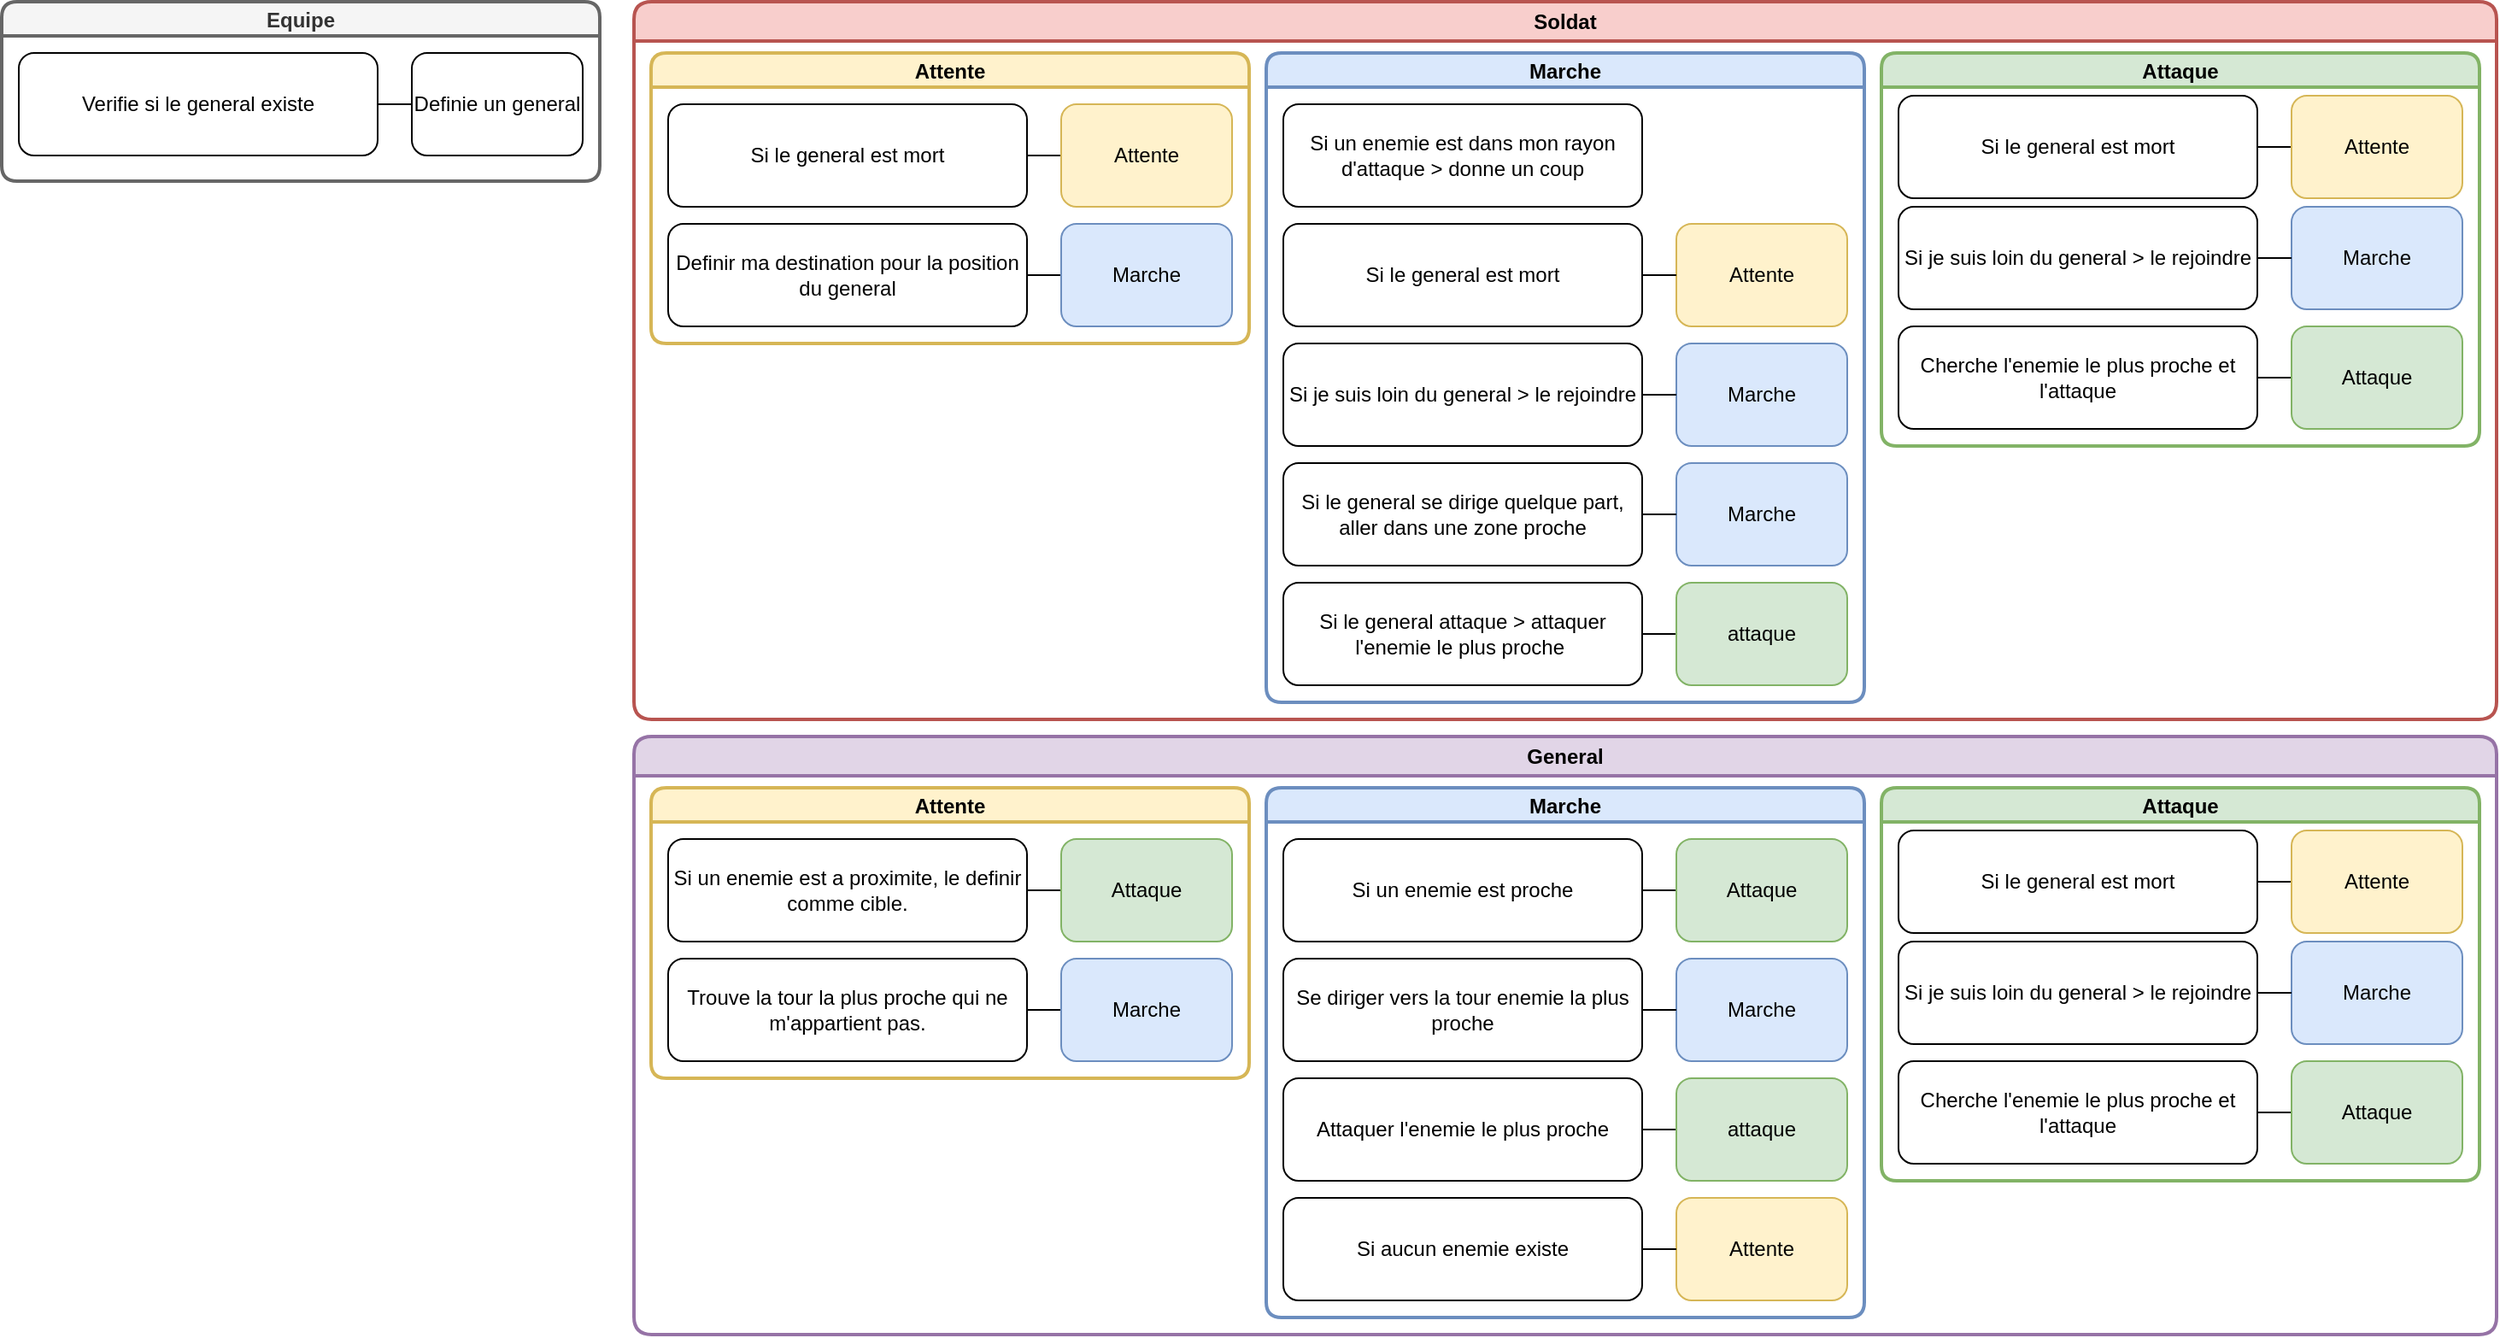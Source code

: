 <mxfile version="26.0.16">
  <diagram name="Page-1" id="b5b7bab2-c9e2-2cf4-8b2a-24fd1a2a6d21">
    <mxGraphModel dx="2511" dy="1042" grid="1" gridSize="10" guides="1" tooltips="1" connect="1" arrows="1" fold="1" page="1" pageScale="1" pageWidth="3300" pageHeight="4681" background="none" math="0" shadow="0">
      <root>
        <mxCell id="0" />
        <mxCell id="1" parent="0" />
        <mxCell id="DFWAhEHn6ZQlZUm82mZ5-56" value="Soldat" style="swimlane;whiteSpace=wrap;html=1;fillColor=#f8cecc;strokeColor=#b85450;rounded=1;fillStyle=solid;strokeWidth=2;" parent="1" vertex="1">
          <mxGeometry x="650" y="260" width="1090" height="420" as="geometry" />
        </mxCell>
        <mxCell id="DFWAhEHn6ZQlZUm82mZ5-9" value="Attente" style="swimlane;startSize=20;horizontal=1;containerType=tree;newEdgeStyle={&quot;edgeStyle&quot;:&quot;elbowEdgeStyle&quot;,&quot;startArrow&quot;:&quot;none&quot;,&quot;endArrow&quot;:&quot;none&quot;};rounded=1;labelBackgroundColor=none;fillColor=#fff2cc;strokeColor=#d6b656;swimlaneFillColor=none;strokeWidth=2;" parent="DFWAhEHn6ZQlZUm82mZ5-56" vertex="1">
          <mxGeometry x="10" y="30" width="350" height="170" as="geometry">
            <mxRectangle x="10" y="30" width="80" height="30" as="alternateBounds" />
          </mxGeometry>
        </mxCell>
        <UserObject label="Definir ma destination pour la position du general" treeRoot="1" id="DFWAhEHn6ZQlZUm82mZ5-20">
          <mxCell style="whiteSpace=wrap;html=1;align=center;treeFolding=1;treeMoving=1;newEdgeStyle={&quot;edgeStyle&quot;:&quot;elbowEdgeStyle&quot;,&quot;startArrow&quot;:&quot;none&quot;,&quot;endArrow&quot;:&quot;none&quot;};rounded=1;glass=0;" parent="DFWAhEHn6ZQlZUm82mZ5-9" vertex="1">
            <mxGeometry x="10" y="100" width="210" height="60" as="geometry" />
          </mxCell>
        </UserObject>
        <mxCell id="DFWAhEHn6ZQlZUm82mZ5-19" style="edgeStyle=elbowEdgeStyle;rounded=0;orthogonalLoop=1;jettySize=auto;html=1;startArrow=none;endArrow=none;" parent="DFWAhEHn6ZQlZUm82mZ5-9" source="DFWAhEHn6ZQlZUm82mZ5-20" target="DFWAhEHn6ZQlZUm82mZ5-21" edge="1">
          <mxGeometry relative="1" as="geometry" />
        </mxCell>
        <mxCell id="DFWAhEHn6ZQlZUm82mZ5-21" value="Marche" style="whiteSpace=wrap;html=1;align=center;verticalAlign=middle;treeFolding=1;treeMoving=1;newEdgeStyle={&quot;edgeStyle&quot;:&quot;elbowEdgeStyle&quot;,&quot;startArrow&quot;:&quot;none&quot;,&quot;endArrow&quot;:&quot;none&quot;};shadow=0;rounded=1;fillColor=#dae8fc;strokeColor=#6c8ebf;" parent="DFWAhEHn6ZQlZUm82mZ5-9" vertex="1">
          <mxGeometry x="240" y="100" width="100" height="60" as="geometry" />
        </mxCell>
        <UserObject label="Si le general est mort" treeRoot="1" id="DFWAhEHn6ZQlZUm82mZ5-99">
          <mxCell style="whiteSpace=wrap;html=1;align=center;treeFolding=1;treeMoving=1;newEdgeStyle={&quot;edgeStyle&quot;:&quot;elbowEdgeStyle&quot;,&quot;startArrow&quot;:&quot;none&quot;,&quot;endArrow&quot;:&quot;none&quot;};rounded=1;glass=0;" parent="DFWAhEHn6ZQlZUm82mZ5-9" vertex="1">
            <mxGeometry x="10" y="30" width="210" height="60" as="geometry" />
          </mxCell>
        </UserObject>
        <mxCell id="DFWAhEHn6ZQlZUm82mZ5-100" style="edgeStyle=elbowEdgeStyle;rounded=0;orthogonalLoop=1;jettySize=auto;html=1;startArrow=none;endArrow=none;" parent="DFWAhEHn6ZQlZUm82mZ5-9" source="DFWAhEHn6ZQlZUm82mZ5-99" target="DFWAhEHn6ZQlZUm82mZ5-101" edge="1">
          <mxGeometry relative="1" as="geometry" />
        </mxCell>
        <mxCell id="DFWAhEHn6ZQlZUm82mZ5-101" value="Attente" style="whiteSpace=wrap;html=1;align=center;verticalAlign=middle;treeFolding=1;treeMoving=1;newEdgeStyle={&quot;edgeStyle&quot;:&quot;elbowEdgeStyle&quot;,&quot;startArrow&quot;:&quot;none&quot;,&quot;endArrow&quot;:&quot;none&quot;};shadow=0;rounded=1;fillColor=#fff2cc;strokeColor=#d6b656;" parent="DFWAhEHn6ZQlZUm82mZ5-9" vertex="1">
          <mxGeometry x="240" y="30" width="100" height="60" as="geometry" />
        </mxCell>
        <mxCell id="DFWAhEHn6ZQlZUm82mZ5-66" value="Marche" style="swimlane;startSize=20;horizontal=1;containerType=tree;newEdgeStyle={&quot;edgeStyle&quot;:&quot;elbowEdgeStyle&quot;,&quot;startArrow&quot;:&quot;none&quot;,&quot;endArrow&quot;:&quot;none&quot;};rounded=1;labelBackgroundColor=none;fillColor=#dae8fc;strokeColor=#6c8ebf;swimlaneFillColor=none;strokeWidth=2;" parent="DFWAhEHn6ZQlZUm82mZ5-56" vertex="1">
          <mxGeometry x="370" y="30" width="350" height="380" as="geometry">
            <mxRectangle x="10" y="30" width="80" height="30" as="alternateBounds" />
          </mxGeometry>
        </mxCell>
        <UserObject label="Si un enemie est dans mon rayon d&#39;attaque &amp;gt; donne un coup" treeRoot="1" id="DFWAhEHn6ZQlZUm82mZ5-71">
          <mxCell style="whiteSpace=wrap;html=1;align=center;treeFolding=1;treeMoving=1;newEdgeStyle={&quot;edgeStyle&quot;:&quot;elbowEdgeStyle&quot;,&quot;startArrow&quot;:&quot;none&quot;,&quot;endArrow&quot;:&quot;none&quot;};rounded=1;glass=0;" parent="DFWAhEHn6ZQlZUm82mZ5-66" vertex="1">
            <mxGeometry x="10" y="30" width="210" height="60" as="geometry" />
          </mxCell>
        </UserObject>
        <mxCell id="DFWAhEHn6ZQlZUm82mZ5-65" value="Marche" style="whiteSpace=wrap;html=1;align=center;verticalAlign=middle;treeFolding=1;treeMoving=1;newEdgeStyle={&quot;edgeStyle&quot;:&quot;elbowEdgeStyle&quot;,&quot;startArrow&quot;:&quot;none&quot;,&quot;endArrow&quot;:&quot;none&quot;};shadow=0;rounded=1;fillColor=#dae8fc;strokeColor=#6c8ebf;" parent="DFWAhEHn6ZQlZUm82mZ5-66" vertex="1">
          <mxGeometry x="240" y="170" width="100" height="60" as="geometry" />
        </mxCell>
        <mxCell id="DFWAhEHn6ZQlZUm82mZ5-63" style="edgeStyle=elbowEdgeStyle;rounded=0;orthogonalLoop=1;jettySize=auto;html=1;startArrow=none;endArrow=none;" parent="DFWAhEHn6ZQlZUm82mZ5-66" source="DFWAhEHn6ZQlZUm82mZ5-64" target="DFWAhEHn6ZQlZUm82mZ5-65" edge="1">
          <mxGeometry relative="1" as="geometry" />
        </mxCell>
        <UserObject label="Si je suis loin du general &amp;gt; le rejoindre" treeRoot="1" id="DFWAhEHn6ZQlZUm82mZ5-64">
          <mxCell style="whiteSpace=wrap;html=1;align=center;treeFolding=1;treeMoving=1;newEdgeStyle={&quot;edgeStyle&quot;:&quot;elbowEdgeStyle&quot;,&quot;startArrow&quot;:&quot;none&quot;,&quot;endArrow&quot;:&quot;none&quot;};rounded=1;glass=0;" parent="DFWAhEHn6ZQlZUm82mZ5-66" vertex="1">
            <mxGeometry x="10" y="170" width="210" height="60" as="geometry" />
          </mxCell>
        </UserObject>
        <UserObject label="Si le general attaque &amp;gt; attaquer l&#39;enemie le plus proche&amp;nbsp;" treeRoot="1" id="DFWAhEHn6ZQlZUm82mZ5-68">
          <mxCell style="whiteSpace=wrap;html=1;align=center;treeFolding=1;treeMoving=1;newEdgeStyle={&quot;edgeStyle&quot;:&quot;elbowEdgeStyle&quot;,&quot;startArrow&quot;:&quot;none&quot;,&quot;endArrow&quot;:&quot;none&quot;};rounded=1;glass=0;" parent="DFWAhEHn6ZQlZUm82mZ5-66" vertex="1">
            <mxGeometry x="10" y="310" width="210" height="60" as="geometry" />
          </mxCell>
        </UserObject>
        <mxCell id="DFWAhEHn6ZQlZUm82mZ5-67" style="edgeStyle=elbowEdgeStyle;rounded=0;orthogonalLoop=1;jettySize=auto;html=1;startArrow=none;endArrow=none;" parent="DFWAhEHn6ZQlZUm82mZ5-66" source="DFWAhEHn6ZQlZUm82mZ5-68" target="DFWAhEHn6ZQlZUm82mZ5-69" edge="1">
          <mxGeometry relative="1" as="geometry" />
        </mxCell>
        <mxCell id="DFWAhEHn6ZQlZUm82mZ5-69" value="attaque" style="whiteSpace=wrap;html=1;align=center;verticalAlign=middle;treeFolding=1;treeMoving=1;newEdgeStyle={&quot;edgeStyle&quot;:&quot;elbowEdgeStyle&quot;,&quot;startArrow&quot;:&quot;none&quot;,&quot;endArrow&quot;:&quot;none&quot;};shadow=0;rounded=1;fillColor=#d5e8d4;strokeColor=#82b366;" parent="DFWAhEHn6ZQlZUm82mZ5-66" vertex="1">
          <mxGeometry x="240" y="310" width="100" height="60" as="geometry" />
        </mxCell>
        <UserObject label="Si le general se dirige quelque part, aller dans une zone proche" treeRoot="1" id="DFWAhEHn6ZQlZUm82mZ5-73">
          <mxCell style="whiteSpace=wrap;html=1;align=center;treeFolding=1;treeMoving=1;newEdgeStyle={&quot;edgeStyle&quot;:&quot;elbowEdgeStyle&quot;,&quot;startArrow&quot;:&quot;none&quot;,&quot;endArrow&quot;:&quot;none&quot;};rounded=1;glass=0;" parent="DFWAhEHn6ZQlZUm82mZ5-66" vertex="1">
            <mxGeometry x="10" y="240" width="210" height="60" as="geometry" />
          </mxCell>
        </UserObject>
        <mxCell id="DFWAhEHn6ZQlZUm82mZ5-75" value="Marche" style="whiteSpace=wrap;html=1;align=center;verticalAlign=middle;treeFolding=1;treeMoving=1;newEdgeStyle={&quot;edgeStyle&quot;:&quot;elbowEdgeStyle&quot;,&quot;startArrow&quot;:&quot;none&quot;,&quot;endArrow&quot;:&quot;none&quot;};shadow=0;rounded=1;fillColor=#dae8fc;strokeColor=#6c8ebf;" parent="DFWAhEHn6ZQlZUm82mZ5-66" vertex="1">
          <mxGeometry x="240" y="240" width="100" height="60" as="geometry" />
        </mxCell>
        <mxCell id="DFWAhEHn6ZQlZUm82mZ5-74" style="edgeStyle=elbowEdgeStyle;rounded=0;orthogonalLoop=1;jettySize=auto;html=1;startArrow=none;endArrow=none;" parent="DFWAhEHn6ZQlZUm82mZ5-66" source="DFWAhEHn6ZQlZUm82mZ5-73" target="DFWAhEHn6ZQlZUm82mZ5-75" edge="1">
          <mxGeometry relative="1" as="geometry" />
        </mxCell>
        <mxCell id="DFWAhEHn6ZQlZUm82mZ5-91" value="Attente" style="whiteSpace=wrap;html=1;align=center;verticalAlign=middle;treeFolding=1;treeMoving=1;newEdgeStyle={&quot;edgeStyle&quot;:&quot;elbowEdgeStyle&quot;,&quot;startArrow&quot;:&quot;none&quot;,&quot;endArrow&quot;:&quot;none&quot;};shadow=0;rounded=1;fillColor=#fff2cc;strokeColor=#d6b656;" parent="DFWAhEHn6ZQlZUm82mZ5-66" vertex="1">
          <mxGeometry x="240" y="100" width="100" height="60" as="geometry" />
        </mxCell>
        <mxCell id="DFWAhEHn6ZQlZUm82mZ5-92" style="edgeStyle=elbowEdgeStyle;rounded=0;orthogonalLoop=1;jettySize=auto;html=1;startArrow=none;endArrow=none;" parent="DFWAhEHn6ZQlZUm82mZ5-66" source="DFWAhEHn6ZQlZUm82mZ5-93" target="DFWAhEHn6ZQlZUm82mZ5-91" edge="1">
          <mxGeometry relative="1" as="geometry" />
        </mxCell>
        <UserObject label="Si le general est mort" treeRoot="1" id="DFWAhEHn6ZQlZUm82mZ5-93">
          <mxCell style="whiteSpace=wrap;html=1;align=center;treeFolding=1;treeMoving=1;newEdgeStyle={&quot;edgeStyle&quot;:&quot;elbowEdgeStyle&quot;,&quot;startArrow&quot;:&quot;none&quot;,&quot;endArrow&quot;:&quot;none&quot;};rounded=1;glass=0;" parent="DFWAhEHn6ZQlZUm82mZ5-66" vertex="1">
            <mxGeometry x="10" y="100" width="210" height="60" as="geometry" />
          </mxCell>
        </UserObject>
        <mxCell id="DFWAhEHn6ZQlZUm82mZ5-87" value="Attaque" style="swimlane;startSize=20;horizontal=1;containerType=tree;newEdgeStyle={&quot;edgeStyle&quot;:&quot;elbowEdgeStyle&quot;,&quot;startArrow&quot;:&quot;none&quot;,&quot;endArrow&quot;:&quot;none&quot;};rounded=1;labelBackgroundColor=none;fillColor=#d5e8d4;strokeColor=#82b366;swimlaneFillColor=none;strokeWidth=2;" parent="DFWAhEHn6ZQlZUm82mZ5-56" vertex="1">
          <mxGeometry x="730" y="30" width="350" height="230" as="geometry">
            <mxRectangle x="10" y="30" width="80" height="30" as="alternateBounds" />
          </mxGeometry>
        </mxCell>
        <UserObject label="Cherche l&#39;enemie le plus proche et l&#39;attaque" treeRoot="1" id="DFWAhEHn6ZQlZUm82mZ5-88">
          <mxCell style="whiteSpace=wrap;html=1;align=center;treeFolding=1;treeMoving=1;newEdgeStyle={&quot;edgeStyle&quot;:&quot;elbowEdgeStyle&quot;,&quot;startArrow&quot;:&quot;none&quot;,&quot;endArrow&quot;:&quot;none&quot;};rounded=1;glass=0;" parent="DFWAhEHn6ZQlZUm82mZ5-87" vertex="1">
            <mxGeometry x="10" y="160" width="210" height="60" as="geometry" />
          </mxCell>
        </UserObject>
        <mxCell id="DFWAhEHn6ZQlZUm82mZ5-89" style="edgeStyle=elbowEdgeStyle;rounded=0;orthogonalLoop=1;jettySize=auto;html=1;startArrow=none;endArrow=none;" parent="DFWAhEHn6ZQlZUm82mZ5-87" source="DFWAhEHn6ZQlZUm82mZ5-88" target="DFWAhEHn6ZQlZUm82mZ5-90" edge="1">
          <mxGeometry relative="1" as="geometry" />
        </mxCell>
        <mxCell id="DFWAhEHn6ZQlZUm82mZ5-90" value="Attaque" style="whiteSpace=wrap;html=1;align=center;verticalAlign=middle;treeFolding=1;treeMoving=1;newEdgeStyle={&quot;edgeStyle&quot;:&quot;elbowEdgeStyle&quot;,&quot;startArrow&quot;:&quot;none&quot;,&quot;endArrow&quot;:&quot;none&quot;};shadow=0;rounded=1;fillColor=#d5e8d4;strokeColor=#82b366;" parent="DFWAhEHn6ZQlZUm82mZ5-87" vertex="1">
          <mxGeometry x="240" y="160" width="100" height="60" as="geometry" />
        </mxCell>
        <UserObject label="Si le general est mort" treeRoot="1" id="DFWAhEHn6ZQlZUm82mZ5-96">
          <mxCell style="whiteSpace=wrap;html=1;align=center;treeFolding=1;treeMoving=1;newEdgeStyle={&quot;edgeStyle&quot;:&quot;elbowEdgeStyle&quot;,&quot;startArrow&quot;:&quot;none&quot;,&quot;endArrow&quot;:&quot;none&quot;};rounded=1;glass=0;" parent="DFWAhEHn6ZQlZUm82mZ5-87" vertex="1">
            <mxGeometry x="10" y="25" width="210" height="60" as="geometry" />
          </mxCell>
        </UserObject>
        <mxCell id="DFWAhEHn6ZQlZUm82mZ5-97" style="edgeStyle=elbowEdgeStyle;rounded=0;orthogonalLoop=1;jettySize=auto;html=1;startArrow=none;endArrow=none;" parent="DFWAhEHn6ZQlZUm82mZ5-87" source="DFWAhEHn6ZQlZUm82mZ5-96" target="DFWAhEHn6ZQlZUm82mZ5-98" edge="1">
          <mxGeometry relative="1" as="geometry" />
        </mxCell>
        <mxCell id="DFWAhEHn6ZQlZUm82mZ5-98" value="Attente" style="whiteSpace=wrap;html=1;align=center;verticalAlign=middle;treeFolding=1;treeMoving=1;newEdgeStyle={&quot;edgeStyle&quot;:&quot;elbowEdgeStyle&quot;,&quot;startArrow&quot;:&quot;none&quot;,&quot;endArrow&quot;:&quot;none&quot;};shadow=0;rounded=1;fillColor=#fff2cc;strokeColor=#d6b656;" parent="DFWAhEHn6ZQlZUm82mZ5-87" vertex="1">
          <mxGeometry x="240" y="25" width="100" height="60" as="geometry" />
        </mxCell>
        <mxCell id="DFWAhEHn6ZQlZUm82mZ5-102" value="Marche" style="whiteSpace=wrap;html=1;align=center;verticalAlign=middle;treeFolding=1;treeMoving=1;newEdgeStyle={&quot;edgeStyle&quot;:&quot;elbowEdgeStyle&quot;,&quot;startArrow&quot;:&quot;none&quot;,&quot;endArrow&quot;:&quot;none&quot;};shadow=0;rounded=1;fillColor=#dae8fc;strokeColor=#6c8ebf;" parent="DFWAhEHn6ZQlZUm82mZ5-87" vertex="1">
          <mxGeometry x="240" y="90" width="100" height="60" as="geometry" />
        </mxCell>
        <mxCell id="DFWAhEHn6ZQlZUm82mZ5-103" style="edgeStyle=elbowEdgeStyle;rounded=0;orthogonalLoop=1;jettySize=auto;html=1;startArrow=none;endArrow=none;" parent="DFWAhEHn6ZQlZUm82mZ5-87" source="DFWAhEHn6ZQlZUm82mZ5-104" target="DFWAhEHn6ZQlZUm82mZ5-102" edge="1">
          <mxGeometry relative="1" as="geometry" />
        </mxCell>
        <UserObject label="Si je suis loin du general &amp;gt; le rejoindre" treeRoot="1" id="DFWAhEHn6ZQlZUm82mZ5-104">
          <mxCell style="whiteSpace=wrap;html=1;align=center;treeFolding=1;treeMoving=1;newEdgeStyle={&quot;edgeStyle&quot;:&quot;elbowEdgeStyle&quot;,&quot;startArrow&quot;:&quot;none&quot;,&quot;endArrow&quot;:&quot;none&quot;};rounded=1;glass=0;" parent="DFWAhEHn6ZQlZUm82mZ5-87" vertex="1">
            <mxGeometry x="10" y="90" width="210" height="60" as="geometry" />
          </mxCell>
        </UserObject>
        <mxCell id="DFWAhEHn6ZQlZUm82mZ5-106" value="General" style="swimlane;whiteSpace=wrap;html=1;fillColor=#e1d5e7;strokeColor=#9673a6;rounded=1;fillStyle=solid;strokeWidth=2;" parent="1" vertex="1">
          <mxGeometry x="650" y="690" width="1090" height="350" as="geometry" />
        </mxCell>
        <mxCell id="DFWAhEHn6ZQlZUm82mZ5-114" value="Marche" style="swimlane;startSize=20;horizontal=1;containerType=tree;newEdgeStyle={&quot;edgeStyle&quot;:&quot;elbowEdgeStyle&quot;,&quot;startArrow&quot;:&quot;none&quot;,&quot;endArrow&quot;:&quot;none&quot;};rounded=1;labelBackgroundColor=none;fillColor=#dae8fc;strokeColor=#6c8ebf;swimlaneFillColor=none;strokeWidth=2;" parent="DFWAhEHn6ZQlZUm82mZ5-106" vertex="1">
          <mxGeometry x="370" y="30" width="350" height="310" as="geometry">
            <mxRectangle x="10" y="30" width="80" height="30" as="alternateBounds" />
          </mxGeometry>
        </mxCell>
        <mxCell id="DFWAhEHn6ZQlZUm82mZ5-149" style="edgeStyle=elbowEdgeStyle;rounded=0;orthogonalLoop=1;jettySize=auto;html=1;startArrow=none;endArrow=none;entryX=0;entryY=0.5;entryDx=0;entryDy=0;" parent="DFWAhEHn6ZQlZUm82mZ5-114" source="DFWAhEHn6ZQlZUm82mZ5-115" target="DFWAhEHn6ZQlZUm82mZ5-148" edge="1">
          <mxGeometry relative="1" as="geometry" />
        </mxCell>
        <UserObject label="Si un enemie est proche" treeRoot="1" id="DFWAhEHn6ZQlZUm82mZ5-115">
          <mxCell style="whiteSpace=wrap;html=1;align=center;treeFolding=1;treeMoving=1;newEdgeStyle={&quot;edgeStyle&quot;:&quot;elbowEdgeStyle&quot;,&quot;startArrow&quot;:&quot;none&quot;,&quot;endArrow&quot;:&quot;none&quot;};rounded=1;glass=0;" parent="DFWAhEHn6ZQlZUm82mZ5-114" vertex="1">
            <mxGeometry x="10" y="30" width="210" height="60" as="geometry" />
          </mxCell>
        </UserObject>
        <UserObject label="Attaquer l&#39;enemie le plus proche" treeRoot="1" id="DFWAhEHn6ZQlZUm82mZ5-119">
          <mxCell style="whiteSpace=wrap;html=1;align=center;treeFolding=1;treeMoving=1;newEdgeStyle={&quot;edgeStyle&quot;:&quot;elbowEdgeStyle&quot;,&quot;startArrow&quot;:&quot;none&quot;,&quot;endArrow&quot;:&quot;none&quot;};rounded=1;glass=0;" parent="DFWAhEHn6ZQlZUm82mZ5-114" vertex="1">
            <mxGeometry x="10" y="170" width="210" height="60" as="geometry" />
          </mxCell>
        </UserObject>
        <mxCell id="DFWAhEHn6ZQlZUm82mZ5-120" style="edgeStyle=elbowEdgeStyle;rounded=0;orthogonalLoop=1;jettySize=auto;html=1;startArrow=none;endArrow=none;" parent="DFWAhEHn6ZQlZUm82mZ5-114" source="DFWAhEHn6ZQlZUm82mZ5-119" target="DFWAhEHn6ZQlZUm82mZ5-121" edge="1">
          <mxGeometry relative="1" as="geometry" />
        </mxCell>
        <mxCell id="DFWAhEHn6ZQlZUm82mZ5-121" value="attaque" style="whiteSpace=wrap;html=1;align=center;verticalAlign=middle;treeFolding=1;treeMoving=1;newEdgeStyle={&quot;edgeStyle&quot;:&quot;elbowEdgeStyle&quot;,&quot;startArrow&quot;:&quot;none&quot;,&quot;endArrow&quot;:&quot;none&quot;};shadow=0;rounded=1;fillColor=#d5e8d4;strokeColor=#82b366;" parent="DFWAhEHn6ZQlZUm82mZ5-114" vertex="1">
          <mxGeometry x="240" y="170" width="100" height="60" as="geometry" />
        </mxCell>
        <UserObject label="Se diriger vers la tour enemie la plus proche" treeRoot="1" id="DFWAhEHn6ZQlZUm82mZ5-122">
          <mxCell style="whiteSpace=wrap;html=1;align=center;treeFolding=1;treeMoving=1;newEdgeStyle={&quot;edgeStyle&quot;:&quot;elbowEdgeStyle&quot;,&quot;startArrow&quot;:&quot;none&quot;,&quot;endArrow&quot;:&quot;none&quot;};rounded=1;glass=0;" parent="DFWAhEHn6ZQlZUm82mZ5-114" vertex="1">
            <mxGeometry x="10" y="100" width="210" height="60" as="geometry" />
          </mxCell>
        </UserObject>
        <mxCell id="DFWAhEHn6ZQlZUm82mZ5-123" value="Marche" style="whiteSpace=wrap;html=1;align=center;verticalAlign=middle;treeFolding=1;treeMoving=1;newEdgeStyle={&quot;edgeStyle&quot;:&quot;elbowEdgeStyle&quot;,&quot;startArrow&quot;:&quot;none&quot;,&quot;endArrow&quot;:&quot;none&quot;};shadow=0;rounded=1;fillColor=#dae8fc;strokeColor=#6c8ebf;" parent="DFWAhEHn6ZQlZUm82mZ5-114" vertex="1">
          <mxGeometry x="240" y="100" width="100" height="60" as="geometry" />
        </mxCell>
        <mxCell id="DFWAhEHn6ZQlZUm82mZ5-124" style="edgeStyle=elbowEdgeStyle;rounded=0;orthogonalLoop=1;jettySize=auto;html=1;startArrow=none;endArrow=none;" parent="DFWAhEHn6ZQlZUm82mZ5-114" source="DFWAhEHn6ZQlZUm82mZ5-122" target="DFWAhEHn6ZQlZUm82mZ5-123" edge="1">
          <mxGeometry relative="1" as="geometry" />
        </mxCell>
        <mxCell id="DFWAhEHn6ZQlZUm82mZ5-148" value="Attaque" style="whiteSpace=wrap;html=1;align=center;verticalAlign=middle;treeFolding=1;treeMoving=1;newEdgeStyle={&quot;edgeStyle&quot;:&quot;elbowEdgeStyle&quot;,&quot;startArrow&quot;:&quot;none&quot;,&quot;endArrow&quot;:&quot;none&quot;};shadow=0;rounded=1;fillColor=#d5e8d4;strokeColor=#82b366;" parent="DFWAhEHn6ZQlZUm82mZ5-114" vertex="1">
          <mxGeometry x="240" y="30" width="100" height="60" as="geometry" />
        </mxCell>
        <UserObject label="Si aucun enemie existe" treeRoot="1" id="DFWAhEHn6ZQlZUm82mZ5-151">
          <mxCell style="whiteSpace=wrap;html=1;align=center;treeFolding=1;treeMoving=1;newEdgeStyle={&quot;edgeStyle&quot;:&quot;elbowEdgeStyle&quot;,&quot;startArrow&quot;:&quot;none&quot;,&quot;endArrow&quot;:&quot;none&quot;};rounded=1;glass=0;" parent="DFWAhEHn6ZQlZUm82mZ5-114" vertex="1">
            <mxGeometry x="10" y="240" width="210" height="60" as="geometry" />
          </mxCell>
        </UserObject>
        <mxCell id="DFWAhEHn6ZQlZUm82mZ5-153" value="Attente" style="whiteSpace=wrap;html=1;align=center;verticalAlign=middle;treeFolding=1;treeMoving=1;newEdgeStyle={&quot;edgeStyle&quot;:&quot;elbowEdgeStyle&quot;,&quot;startArrow&quot;:&quot;none&quot;,&quot;endArrow&quot;:&quot;none&quot;};shadow=0;rounded=1;fillColor=#fff2cc;strokeColor=#d6b656;" parent="DFWAhEHn6ZQlZUm82mZ5-114" vertex="1">
          <mxGeometry x="240" y="240" width="100" height="60" as="geometry" />
        </mxCell>
        <mxCell id="DFWAhEHn6ZQlZUm82mZ5-155" value="" style="edgeStyle=elbowEdgeStyle;rounded=0;orthogonalLoop=1;jettySize=auto;html=1;startArrow=none;endArrow=none;" parent="DFWAhEHn6ZQlZUm82mZ5-114" source="DFWAhEHn6ZQlZUm82mZ5-151" target="DFWAhEHn6ZQlZUm82mZ5-153" edge="1">
          <mxGeometry relative="1" as="geometry">
            <mxPoint x="220" y="270" as="sourcePoint" />
            <mxPoint x="430" y="340" as="targetPoint" />
          </mxGeometry>
        </mxCell>
        <mxCell id="DFWAhEHn6ZQlZUm82mZ5-128" value="Attaque" style="swimlane;startSize=20;horizontal=1;containerType=tree;newEdgeStyle={&quot;edgeStyle&quot;:&quot;elbowEdgeStyle&quot;,&quot;startArrow&quot;:&quot;none&quot;,&quot;endArrow&quot;:&quot;none&quot;};rounded=1;labelBackgroundColor=none;fillColor=#d5e8d4;strokeColor=#82b366;swimlaneFillColor=none;strokeWidth=2;" parent="DFWAhEHn6ZQlZUm82mZ5-106" vertex="1">
          <mxGeometry x="730" y="30" width="350" height="230" as="geometry">
            <mxRectangle x="10" y="30" width="80" height="30" as="alternateBounds" />
          </mxGeometry>
        </mxCell>
        <UserObject label="Cherche l&#39;enemie le plus proche et l&#39;attaque" treeRoot="1" id="DFWAhEHn6ZQlZUm82mZ5-129">
          <mxCell style="whiteSpace=wrap;html=1;align=center;treeFolding=1;treeMoving=1;newEdgeStyle={&quot;edgeStyle&quot;:&quot;elbowEdgeStyle&quot;,&quot;startArrow&quot;:&quot;none&quot;,&quot;endArrow&quot;:&quot;none&quot;};rounded=1;glass=0;" parent="DFWAhEHn6ZQlZUm82mZ5-128" vertex="1">
            <mxGeometry x="10" y="160" width="210" height="60" as="geometry" />
          </mxCell>
        </UserObject>
        <mxCell id="DFWAhEHn6ZQlZUm82mZ5-130" style="edgeStyle=elbowEdgeStyle;rounded=0;orthogonalLoop=1;jettySize=auto;html=1;startArrow=none;endArrow=none;" parent="DFWAhEHn6ZQlZUm82mZ5-128" source="DFWAhEHn6ZQlZUm82mZ5-129" target="DFWAhEHn6ZQlZUm82mZ5-131" edge="1">
          <mxGeometry relative="1" as="geometry" />
        </mxCell>
        <mxCell id="DFWAhEHn6ZQlZUm82mZ5-131" value="Attaque" style="whiteSpace=wrap;html=1;align=center;verticalAlign=middle;treeFolding=1;treeMoving=1;newEdgeStyle={&quot;edgeStyle&quot;:&quot;elbowEdgeStyle&quot;,&quot;startArrow&quot;:&quot;none&quot;,&quot;endArrow&quot;:&quot;none&quot;};shadow=0;rounded=1;fillColor=#d5e8d4;strokeColor=#82b366;" parent="DFWAhEHn6ZQlZUm82mZ5-128" vertex="1">
          <mxGeometry x="240" y="160" width="100" height="60" as="geometry" />
        </mxCell>
        <UserObject label="Si le general est mort" treeRoot="1" id="DFWAhEHn6ZQlZUm82mZ5-132">
          <mxCell style="whiteSpace=wrap;html=1;align=center;treeFolding=1;treeMoving=1;newEdgeStyle={&quot;edgeStyle&quot;:&quot;elbowEdgeStyle&quot;,&quot;startArrow&quot;:&quot;none&quot;,&quot;endArrow&quot;:&quot;none&quot;};rounded=1;glass=0;" parent="DFWAhEHn6ZQlZUm82mZ5-128" vertex="1">
            <mxGeometry x="10" y="25" width="210" height="60" as="geometry" />
          </mxCell>
        </UserObject>
        <mxCell id="DFWAhEHn6ZQlZUm82mZ5-133" style="edgeStyle=elbowEdgeStyle;rounded=0;orthogonalLoop=1;jettySize=auto;html=1;startArrow=none;endArrow=none;" parent="DFWAhEHn6ZQlZUm82mZ5-128" source="DFWAhEHn6ZQlZUm82mZ5-132" target="DFWAhEHn6ZQlZUm82mZ5-134" edge="1">
          <mxGeometry relative="1" as="geometry" />
        </mxCell>
        <mxCell id="DFWAhEHn6ZQlZUm82mZ5-134" value="Attente" style="whiteSpace=wrap;html=1;align=center;verticalAlign=middle;treeFolding=1;treeMoving=1;newEdgeStyle={&quot;edgeStyle&quot;:&quot;elbowEdgeStyle&quot;,&quot;startArrow&quot;:&quot;none&quot;,&quot;endArrow&quot;:&quot;none&quot;};shadow=0;rounded=1;fillColor=#fff2cc;strokeColor=#d6b656;" parent="DFWAhEHn6ZQlZUm82mZ5-128" vertex="1">
          <mxGeometry x="240" y="25" width="100" height="60" as="geometry" />
        </mxCell>
        <mxCell id="DFWAhEHn6ZQlZUm82mZ5-135" value="Marche" style="whiteSpace=wrap;html=1;align=center;verticalAlign=middle;treeFolding=1;treeMoving=1;newEdgeStyle={&quot;edgeStyle&quot;:&quot;elbowEdgeStyle&quot;,&quot;startArrow&quot;:&quot;none&quot;,&quot;endArrow&quot;:&quot;none&quot;};shadow=0;rounded=1;fillColor=#dae8fc;strokeColor=#6c8ebf;" parent="DFWAhEHn6ZQlZUm82mZ5-128" vertex="1">
          <mxGeometry x="240" y="90" width="100" height="60" as="geometry" />
        </mxCell>
        <mxCell id="DFWAhEHn6ZQlZUm82mZ5-136" style="edgeStyle=elbowEdgeStyle;rounded=0;orthogonalLoop=1;jettySize=auto;html=1;startArrow=none;endArrow=none;" parent="DFWAhEHn6ZQlZUm82mZ5-128" source="DFWAhEHn6ZQlZUm82mZ5-137" target="DFWAhEHn6ZQlZUm82mZ5-135" edge="1">
          <mxGeometry relative="1" as="geometry" />
        </mxCell>
        <UserObject label="Si je suis loin du general &amp;gt; le rejoindre" treeRoot="1" id="DFWAhEHn6ZQlZUm82mZ5-137">
          <mxCell style="whiteSpace=wrap;html=1;align=center;treeFolding=1;treeMoving=1;newEdgeStyle={&quot;edgeStyle&quot;:&quot;elbowEdgeStyle&quot;,&quot;startArrow&quot;:&quot;none&quot;,&quot;endArrow&quot;:&quot;none&quot;};rounded=1;glass=0;" parent="DFWAhEHn6ZQlZUm82mZ5-128" vertex="1">
            <mxGeometry x="10" y="90" width="210" height="60" as="geometry" />
          </mxCell>
        </UserObject>
        <mxCell id="DFWAhEHn6ZQlZUm82mZ5-33" value="Attente" style="swimlane;startSize=20;horizontal=1;containerType=tree;newEdgeStyle={&quot;edgeStyle&quot;:&quot;elbowEdgeStyle&quot;,&quot;startArrow&quot;:&quot;none&quot;,&quot;endArrow&quot;:&quot;none&quot;};rounded=1;labelBackgroundColor=none;fillColor=#fff2cc;strokeColor=#d6b656;swimlaneFillColor=none;strokeWidth=2;" parent="DFWAhEHn6ZQlZUm82mZ5-106" vertex="1">
          <mxGeometry x="10" y="30" width="350" height="170" as="geometry" />
        </mxCell>
        <mxCell id="DFWAhEHn6ZQlZUm82mZ5-34" style="edgeStyle=elbowEdgeStyle;rounded=0;orthogonalLoop=1;jettySize=auto;html=1;startArrow=none;endArrow=none;" parent="DFWAhEHn6ZQlZUm82mZ5-33" source="DFWAhEHn6ZQlZUm82mZ5-35" target="DFWAhEHn6ZQlZUm82mZ5-36" edge="1">
          <mxGeometry relative="1" as="geometry" />
        </mxCell>
        <UserObject label="Si un enemie est a proximite, le definir comme cible." treeRoot="1" id="DFWAhEHn6ZQlZUm82mZ5-35">
          <mxCell style="whiteSpace=wrap;html=1;align=center;treeFolding=1;treeMoving=1;newEdgeStyle={&quot;edgeStyle&quot;:&quot;elbowEdgeStyle&quot;,&quot;startArrow&quot;:&quot;none&quot;,&quot;endArrow&quot;:&quot;none&quot;};rounded=1;glass=0;" parent="DFWAhEHn6ZQlZUm82mZ5-33" vertex="1">
            <mxGeometry x="10" y="30" width="210" height="60" as="geometry" />
          </mxCell>
        </UserObject>
        <mxCell id="DFWAhEHn6ZQlZUm82mZ5-36" value="Attaque" style="whiteSpace=wrap;html=1;align=center;verticalAlign=middle;treeFolding=1;treeMoving=1;newEdgeStyle={&quot;edgeStyle&quot;:&quot;elbowEdgeStyle&quot;,&quot;startArrow&quot;:&quot;none&quot;,&quot;endArrow&quot;:&quot;none&quot;};shadow=0;rounded=1;fillColor=#d5e8d4;strokeColor=#82b366;" parent="DFWAhEHn6ZQlZUm82mZ5-33" vertex="1">
          <mxGeometry x="240" y="30" width="100" height="60" as="geometry" />
        </mxCell>
        <mxCell id="DFWAhEHn6ZQlZUm82mZ5-37" style="edgeStyle=elbowEdgeStyle;rounded=0;orthogonalLoop=1;jettySize=auto;html=1;startArrow=none;endArrow=none;" parent="DFWAhEHn6ZQlZUm82mZ5-33" source="DFWAhEHn6ZQlZUm82mZ5-38" target="DFWAhEHn6ZQlZUm82mZ5-39" edge="1">
          <mxGeometry relative="1" as="geometry" />
        </mxCell>
        <UserObject label="Trouve la tour la plus proche qui ne m&#39;appartient pas." treeRoot="1" id="DFWAhEHn6ZQlZUm82mZ5-38">
          <mxCell style="whiteSpace=wrap;html=1;align=center;treeFolding=1;treeMoving=1;newEdgeStyle={&quot;edgeStyle&quot;:&quot;elbowEdgeStyle&quot;,&quot;startArrow&quot;:&quot;none&quot;,&quot;endArrow&quot;:&quot;none&quot;};rounded=1;glass=0;" parent="DFWAhEHn6ZQlZUm82mZ5-33" vertex="1">
            <mxGeometry x="10" y="100" width="210" height="60" as="geometry" />
          </mxCell>
        </UserObject>
        <mxCell id="DFWAhEHn6ZQlZUm82mZ5-39" value="Marche" style="whiteSpace=wrap;html=1;align=center;verticalAlign=middle;treeFolding=1;treeMoving=1;newEdgeStyle={&quot;edgeStyle&quot;:&quot;elbowEdgeStyle&quot;,&quot;startArrow&quot;:&quot;none&quot;,&quot;endArrow&quot;:&quot;none&quot;};shadow=0;rounded=1;fillColor=#dae8fc;strokeColor=#6c8ebf;" parent="DFWAhEHn6ZQlZUm82mZ5-33" vertex="1">
          <mxGeometry x="240" y="100" width="100" height="60" as="geometry" />
        </mxCell>
        <mxCell id="DFWAhEHn6ZQlZUm82mZ5-139" value="Equipe" style="swimlane;startSize=20;horizontal=1;containerType=tree;newEdgeStyle={&quot;edgeStyle&quot;:&quot;elbowEdgeStyle&quot;,&quot;startArrow&quot;:&quot;none&quot;,&quot;endArrow&quot;:&quot;none&quot;};rounded=1;labelBackgroundColor=none;fillColor=#f5f5f5;strokeColor=#666666;swimlaneFillColor=none;strokeWidth=2;fontColor=#333333;" parent="1" vertex="1">
          <mxGeometry x="280" y="260" width="350" height="105" as="geometry" />
        </mxCell>
        <mxCell id="DFWAhEHn6ZQlZUm82mZ5-140" style="edgeStyle=elbowEdgeStyle;rounded=0;orthogonalLoop=1;jettySize=auto;html=1;startArrow=none;endArrow=none;" parent="DFWAhEHn6ZQlZUm82mZ5-139" source="DFWAhEHn6ZQlZUm82mZ5-141" target="DFWAhEHn6ZQlZUm82mZ5-142" edge="1">
          <mxGeometry relative="1" as="geometry" />
        </mxCell>
        <UserObject label="Verifie si le general existe" treeRoot="1" id="DFWAhEHn6ZQlZUm82mZ5-141">
          <mxCell style="whiteSpace=wrap;html=1;align=center;treeFolding=1;treeMoving=1;newEdgeStyle={&quot;edgeStyle&quot;:&quot;elbowEdgeStyle&quot;,&quot;startArrow&quot;:&quot;none&quot;,&quot;endArrow&quot;:&quot;none&quot;};rounded=1;glass=0;" parent="DFWAhEHn6ZQlZUm82mZ5-139" vertex="1">
            <mxGeometry x="10" y="30" width="210" height="60" as="geometry" />
          </mxCell>
        </UserObject>
        <mxCell id="DFWAhEHn6ZQlZUm82mZ5-142" value="Definie un general" style="whiteSpace=wrap;html=1;align=center;verticalAlign=middle;treeFolding=1;treeMoving=1;newEdgeStyle={&quot;edgeStyle&quot;:&quot;elbowEdgeStyle&quot;,&quot;startArrow&quot;:&quot;none&quot;,&quot;endArrow&quot;:&quot;none&quot;};shadow=0;rounded=1;" parent="DFWAhEHn6ZQlZUm82mZ5-139" vertex="1">
          <mxGeometry x="240" y="30" width="100" height="60" as="geometry" />
        </mxCell>
      </root>
    </mxGraphModel>
  </diagram>
</mxfile>
